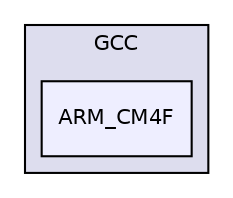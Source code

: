 digraph "/home/travis/build/kammce/SJSU-Dev2/firmware/library/third_party/FreeRTOS/Source/portable/GCC/ARM_CM4F" {
  compound=true
  node [ fontsize="10", fontname="Helvetica"];
  edge [ labelfontsize="10", labelfontname="Helvetica"];
  subgraph clusterdir_6cff40cdd3e562421c80eecbb98ab028 {
    graph [ bgcolor="#ddddee", pencolor="black", label="GCC" fontname="Helvetica", fontsize="10", URL="dir_6cff40cdd3e562421c80eecbb98ab028.html"]
  dir_691e9d2a68ae175b0486ac9cbc4b0822 [shape=box, label="ARM_CM4F", style="filled", fillcolor="#eeeeff", pencolor="black", URL="dir_691e9d2a68ae175b0486ac9cbc4b0822.html"];
  }
}
